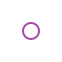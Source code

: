 {
    "$schema": "http://vega.github.io/schema/vega/v3.0.json",
    "autosize": "pad",
    "padding": 5,
    "data": [
        {
            "name": "source_0",
            "values": [
                {
                    "a": 2
                }
            ],
            "format": {
                "type": "json",
                "parse": {}
            }
        }
    ],
    "signals": [
        {
            "name": "width",
            "update": "21"
        },
        {
            "name": "height",
            "update": "21"
        },
        {
            "name": "unit",
            "value": {},
            "on": [
                {
                    "events": "mousemove",
                    "update": "group()._id ? group() : unit"
                }
            ]
        }
    ],
    "marks": [
        {
            "name": "marks",
            "type": "symbol",
            "role": "point",
            "from": {
                "data": "source_0"
            },
            "encode": {
                "update": {
                    "x": {
                        "value": 10.5
                    },
                    "y": {
                        "value": 10.5
                    },
                    "stroke": {
                        "value": "purple"
                    },
                    "fill": {
                        "value": "transparent"
                    },
                    "opacity": {
                        "value": 0.7
                    }
                }
            }
        }
    ]
}